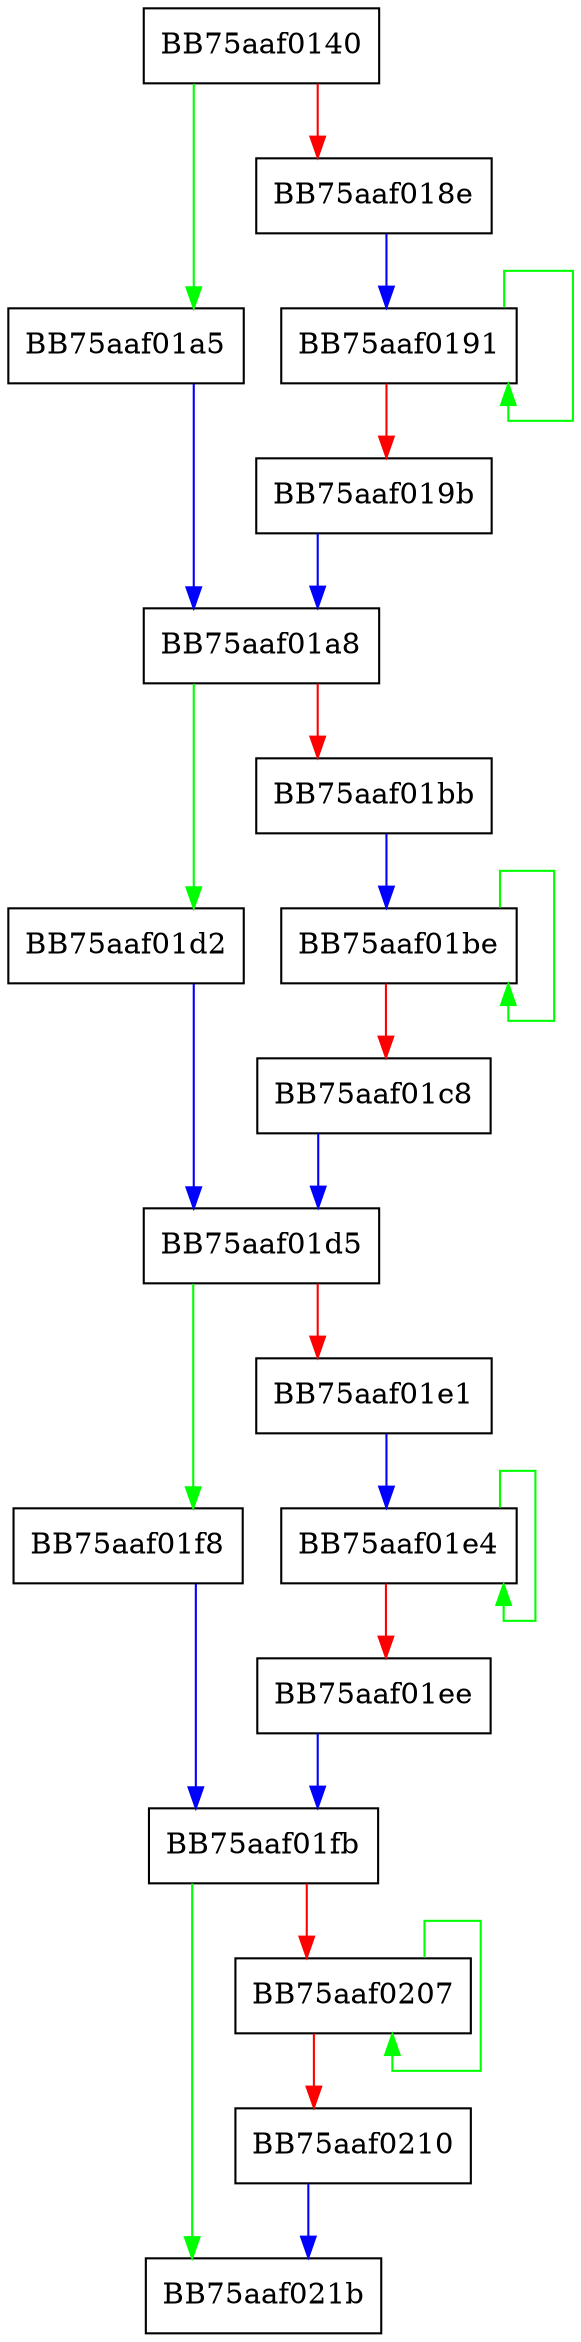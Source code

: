 digraph WPP_SF_LSSSS {
  node [shape="box"];
  graph [splines=ortho];
  BB75aaf0140 -> BB75aaf01a5 [color="green"];
  BB75aaf0140 -> BB75aaf018e [color="red"];
  BB75aaf018e -> BB75aaf0191 [color="blue"];
  BB75aaf0191 -> BB75aaf0191 [color="green"];
  BB75aaf0191 -> BB75aaf019b [color="red"];
  BB75aaf019b -> BB75aaf01a8 [color="blue"];
  BB75aaf01a5 -> BB75aaf01a8 [color="blue"];
  BB75aaf01a8 -> BB75aaf01d2 [color="green"];
  BB75aaf01a8 -> BB75aaf01bb [color="red"];
  BB75aaf01bb -> BB75aaf01be [color="blue"];
  BB75aaf01be -> BB75aaf01be [color="green"];
  BB75aaf01be -> BB75aaf01c8 [color="red"];
  BB75aaf01c8 -> BB75aaf01d5 [color="blue"];
  BB75aaf01d2 -> BB75aaf01d5 [color="blue"];
  BB75aaf01d5 -> BB75aaf01f8 [color="green"];
  BB75aaf01d5 -> BB75aaf01e1 [color="red"];
  BB75aaf01e1 -> BB75aaf01e4 [color="blue"];
  BB75aaf01e4 -> BB75aaf01e4 [color="green"];
  BB75aaf01e4 -> BB75aaf01ee [color="red"];
  BB75aaf01ee -> BB75aaf01fb [color="blue"];
  BB75aaf01f8 -> BB75aaf01fb [color="blue"];
  BB75aaf01fb -> BB75aaf021b [color="green"];
  BB75aaf01fb -> BB75aaf0207 [color="red"];
  BB75aaf0207 -> BB75aaf0207 [color="green"];
  BB75aaf0207 -> BB75aaf0210 [color="red"];
  BB75aaf0210 -> BB75aaf021b [color="blue"];
}